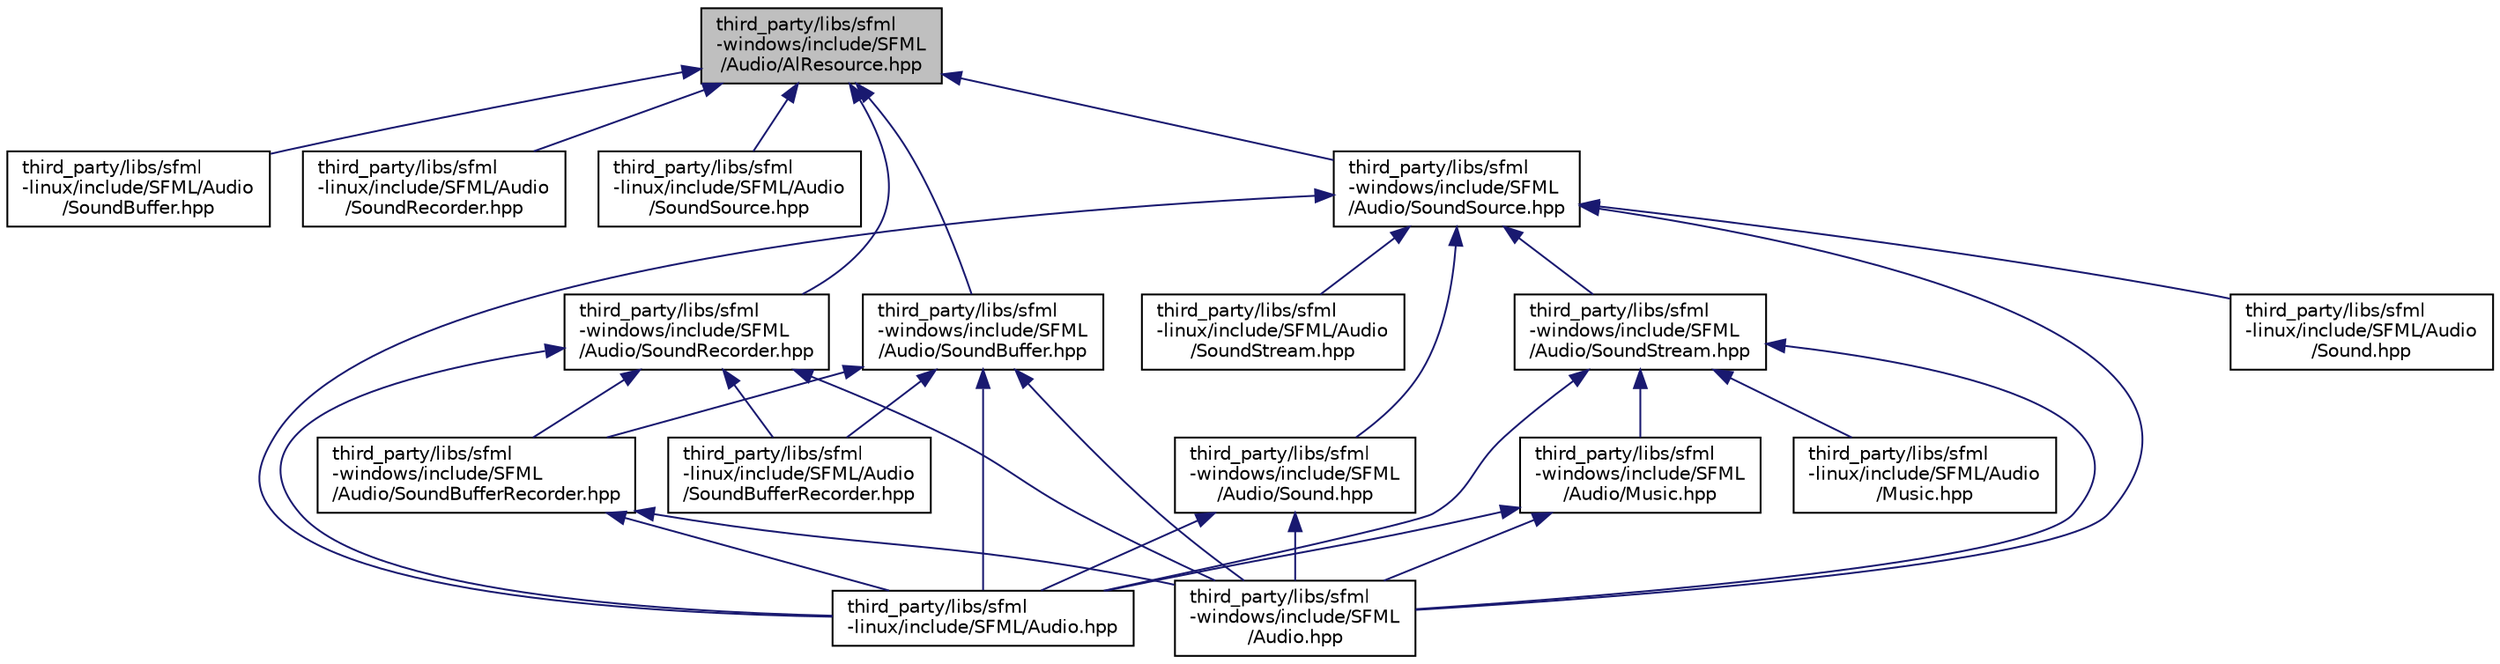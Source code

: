 digraph "third_party/libs/sfml-windows/include/SFML/Audio/AlResource.hpp"
{
 // LATEX_PDF_SIZE
  edge [fontname="Helvetica",fontsize="10",labelfontname="Helvetica",labelfontsize="10"];
  node [fontname="Helvetica",fontsize="10",shape=record];
  Node1 [label="third_party/libs/sfml\l-windows/include/SFML\l/Audio/AlResource.hpp",height=0.2,width=0.4,color="black", fillcolor="grey75", style="filled", fontcolor="black",tooltip=" "];
  Node1 -> Node2 [dir="back",color="midnightblue",fontsize="10",style="solid",fontname="Helvetica"];
  Node2 [label="third_party/libs/sfml\l-linux/include/SFML/Audio\l/SoundBuffer.hpp",height=0.2,width=0.4,color="black", fillcolor="white", style="filled",URL="$sfml-linux_2include_2SFML_2Audio_2SoundBuffer_8hpp.html",tooltip=" "];
  Node1 -> Node3 [dir="back",color="midnightblue",fontsize="10",style="solid",fontname="Helvetica"];
  Node3 [label="third_party/libs/sfml\l-linux/include/SFML/Audio\l/SoundRecorder.hpp",height=0.2,width=0.4,color="black", fillcolor="white", style="filled",URL="$sfml-linux_2include_2SFML_2Audio_2SoundRecorder_8hpp.html",tooltip=" "];
  Node1 -> Node4 [dir="back",color="midnightblue",fontsize="10",style="solid",fontname="Helvetica"];
  Node4 [label="third_party/libs/sfml\l-linux/include/SFML/Audio\l/SoundSource.hpp",height=0.2,width=0.4,color="black", fillcolor="white", style="filled",URL="$sfml-linux_2include_2SFML_2Audio_2SoundSource_8hpp.html",tooltip=" "];
  Node1 -> Node5 [dir="back",color="midnightblue",fontsize="10",style="solid",fontname="Helvetica"];
  Node5 [label="third_party/libs/sfml\l-windows/include/SFML\l/Audio/SoundBuffer.hpp",height=0.2,width=0.4,color="black", fillcolor="white", style="filled",URL="$sfml-windows_2include_2SFML_2Audio_2SoundBuffer_8hpp.html",tooltip=" "];
  Node5 -> Node6 [dir="back",color="midnightblue",fontsize="10",style="solid",fontname="Helvetica"];
  Node6 [label="third_party/libs/sfml\l-linux/include/SFML/Audio\l/SoundBufferRecorder.hpp",height=0.2,width=0.4,color="black", fillcolor="white", style="filled",URL="$sfml-linux_2include_2SFML_2Audio_2SoundBufferRecorder_8hpp.html",tooltip=" "];
  Node5 -> Node7 [dir="back",color="midnightblue",fontsize="10",style="solid",fontname="Helvetica"];
  Node7 [label="third_party/libs/sfml\l-linux/include/SFML/Audio.hpp",height=0.2,width=0.4,color="black", fillcolor="white", style="filled",URL="$sfml-linux_2include_2SFML_2Audio_8hpp.html",tooltip=" "];
  Node5 -> Node8 [dir="back",color="midnightblue",fontsize="10",style="solid",fontname="Helvetica"];
  Node8 [label="third_party/libs/sfml\l-windows/include/SFML\l/Audio/SoundBufferRecorder.hpp",height=0.2,width=0.4,color="black", fillcolor="white", style="filled",URL="$sfml-windows_2include_2SFML_2Audio_2SoundBufferRecorder_8hpp.html",tooltip=" "];
  Node8 -> Node7 [dir="back",color="midnightblue",fontsize="10",style="solid",fontname="Helvetica"];
  Node8 -> Node9 [dir="back",color="midnightblue",fontsize="10",style="solid",fontname="Helvetica"];
  Node9 [label="third_party/libs/sfml\l-windows/include/SFML\l/Audio.hpp",height=0.2,width=0.4,color="black", fillcolor="white", style="filled",URL="$sfml-windows_2include_2SFML_2Audio_8hpp.html",tooltip=" "];
  Node5 -> Node9 [dir="back",color="midnightblue",fontsize="10",style="solid",fontname="Helvetica"];
  Node1 -> Node10 [dir="back",color="midnightblue",fontsize="10",style="solid",fontname="Helvetica"];
  Node10 [label="third_party/libs/sfml\l-windows/include/SFML\l/Audio/SoundRecorder.hpp",height=0.2,width=0.4,color="black", fillcolor="white", style="filled",URL="$sfml-windows_2include_2SFML_2Audio_2SoundRecorder_8hpp.html",tooltip=" "];
  Node10 -> Node6 [dir="back",color="midnightblue",fontsize="10",style="solid",fontname="Helvetica"];
  Node10 -> Node7 [dir="back",color="midnightblue",fontsize="10",style="solid",fontname="Helvetica"];
  Node10 -> Node8 [dir="back",color="midnightblue",fontsize="10",style="solid",fontname="Helvetica"];
  Node10 -> Node9 [dir="back",color="midnightblue",fontsize="10",style="solid",fontname="Helvetica"];
  Node1 -> Node11 [dir="back",color="midnightblue",fontsize="10",style="solid",fontname="Helvetica"];
  Node11 [label="third_party/libs/sfml\l-windows/include/SFML\l/Audio/SoundSource.hpp",height=0.2,width=0.4,color="black", fillcolor="white", style="filled",URL="$sfml-windows_2include_2SFML_2Audio_2SoundSource_8hpp.html",tooltip=" "];
  Node11 -> Node12 [dir="back",color="midnightblue",fontsize="10",style="solid",fontname="Helvetica"];
  Node12 [label="third_party/libs/sfml\l-linux/include/SFML/Audio\l/Sound.hpp",height=0.2,width=0.4,color="black", fillcolor="white", style="filled",URL="$sfml-linux_2include_2SFML_2Audio_2Sound_8hpp.html",tooltip=" "];
  Node11 -> Node13 [dir="back",color="midnightblue",fontsize="10",style="solid",fontname="Helvetica"];
  Node13 [label="third_party/libs/sfml\l-linux/include/SFML/Audio\l/SoundStream.hpp",height=0.2,width=0.4,color="black", fillcolor="white", style="filled",URL="$sfml-linux_2include_2SFML_2Audio_2SoundStream_8hpp.html",tooltip=" "];
  Node11 -> Node7 [dir="back",color="midnightblue",fontsize="10",style="solid",fontname="Helvetica"];
  Node11 -> Node14 [dir="back",color="midnightblue",fontsize="10",style="solid",fontname="Helvetica"];
  Node14 [label="third_party/libs/sfml\l-windows/include/SFML\l/Audio/Sound.hpp",height=0.2,width=0.4,color="black", fillcolor="white", style="filled",URL="$sfml-windows_2include_2SFML_2Audio_2Sound_8hpp.html",tooltip=" "];
  Node14 -> Node7 [dir="back",color="midnightblue",fontsize="10",style="solid",fontname="Helvetica"];
  Node14 -> Node9 [dir="back",color="midnightblue",fontsize="10",style="solid",fontname="Helvetica"];
  Node11 -> Node15 [dir="back",color="midnightblue",fontsize="10",style="solid",fontname="Helvetica"];
  Node15 [label="third_party/libs/sfml\l-windows/include/SFML\l/Audio/SoundStream.hpp",height=0.2,width=0.4,color="black", fillcolor="white", style="filled",URL="$sfml-windows_2include_2SFML_2Audio_2SoundStream_8hpp.html",tooltip=" "];
  Node15 -> Node16 [dir="back",color="midnightblue",fontsize="10",style="solid",fontname="Helvetica"];
  Node16 [label="third_party/libs/sfml\l-linux/include/SFML/Audio\l/Music.hpp",height=0.2,width=0.4,color="black", fillcolor="white", style="filled",URL="$sfml-linux_2include_2SFML_2Audio_2Music_8hpp.html",tooltip=" "];
  Node15 -> Node7 [dir="back",color="midnightblue",fontsize="10",style="solid",fontname="Helvetica"];
  Node15 -> Node17 [dir="back",color="midnightblue",fontsize="10",style="solid",fontname="Helvetica"];
  Node17 [label="third_party/libs/sfml\l-windows/include/SFML\l/Audio/Music.hpp",height=0.2,width=0.4,color="black", fillcolor="white", style="filled",URL="$sfml-windows_2include_2SFML_2Audio_2Music_8hpp.html",tooltip=" "];
  Node17 -> Node7 [dir="back",color="midnightblue",fontsize="10",style="solid",fontname="Helvetica"];
  Node17 -> Node9 [dir="back",color="midnightblue",fontsize="10",style="solid",fontname="Helvetica"];
  Node15 -> Node9 [dir="back",color="midnightblue",fontsize="10",style="solid",fontname="Helvetica"];
  Node11 -> Node9 [dir="back",color="midnightblue",fontsize="10",style="solid",fontname="Helvetica"];
}
